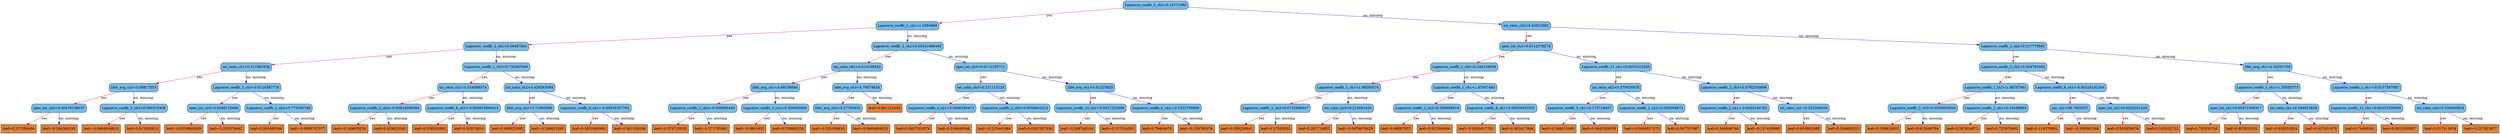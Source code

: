 digraph {
	graph [bb="0,0,8411,567",
		rankdir=TB
	];
	node [label="\N"];
	0	[fillcolor="#78bceb",
		height=0.5,
		label="Laguerre_coeffs_2_ch2<0.14771992",
		pos="4485.9,549",
		shape=box,
		style="filled, rounded",
		width=3.0139];
	1	[fillcolor="#78bceb",
		height=0.5,
		label="Laguerre_coeffs_1_ch1<1.0394969",
		pos="3179.9,460.5",
		shape=box,
		style="filled, rounded",
		width=2.9201];
	0 -> 1	[color="#FF0000",
		label=yes,
		lp="3958.9,504.75",
		pos="e,3285.1,468.47 4377.1,540.79 4133.6,524.67 3546.9,485.81 3296.4,469.22"];
	2	[fillcolor="#78bceb",
		height=0.5,
		label="int_ratio_ch2<0.45915392",
		pos="5157.9,460.5",
		shape=box,
		style="filled, rounded",
		width=2.2326];
	0 -> 2	[color="#0000FF",
		label="no, missing",
		lp="4914.8,504.75",
		pos="e,5077.3,471.87 4594.6,534.01 4725.5,517.15 4943.2,489.14 5066.1,473.32"];
	3	[fillcolor="#78bceb",
		height=0.5,
		label="Laguerre_coeffs_2_ch2<0.06487865",
		pos="1651.9,372",
		shape=box,
		style="filled, rounded",
		width=3.0139];
	1 -> 3	[color="#FF0000",
		label=yes,
		lp="2561.9,416.25",
		pos="e,1760.6,379.16 3074.5,453.54 2799.8,437.99 2062.7,396.26 1772,379.8"];
	4	[fillcolor="#78bceb",
		height=0.5,
		label="Laguerre_coeffs_2_ch2<0.00341989449",
		pos="3179.9,372",
		shape=box,
		style="filled, rounded",
		width=3.2951];
	1 -> 4	[color="#0000FF",
		label="no, missing",
		lp="3211.8,416.25",
		pos="e,3179.9,390.35 3179.9,442.41 3179.9,430.76 3179.9,415.05 3179.9,401.52"];
	5	[fillcolor="#78bceb",
		height=0.5,
		label="spec_int_ch3<0.0112376278",
		pos="5157.9,372",
		shape=box,
		style="filled, rounded",
		width=2.4097];
	2 -> 5	[color="#FF0000",
		label=yes,
		lp="5166.9,416.25",
		pos="e,5157.9,390.35 5157.9,442.41 5157.9,430.76 5157.9,415.05 5157.9,401.52"];
	6	[fillcolor="#78bceb",
		height=0.5,
		label="Laguerre_coeffs_2_ch2<0.217775881",
		pos="6773.9,372",
		shape=box,
		style="filled, rounded",
		width=3.1076];
	2 -> 6	[color="#0000FF",
		label="no, missing",
		lp="6142.8,416.25",
		pos="e,6661.6,379.01 5238.6,455.18 5501.3,441.12 6333.6,396.57 6650.1,379.63"];
	7	[fillcolor="#78bceb",
		height=0.5,
		label="int_ratio_ch1<0.211881638",
		pos="811.88,283.5",
		shape=box,
		style="filled, rounded",
		width=2.3264];
	3 -> 7	[color="#FF0000",
		label=yes,
		lp="1316.9,327.75",
		pos="e,895.93,293.16 1542.9,359.78 1377.1,342.71 1064.1,310.48 906.97,294.29"];
	8	[fillcolor="#78bceb",
		height=0.5,
		label="Laguerre_coeffs_1_ch3<0.735267699",
		pos="1651.9,283.5",
		shape=box,
		style="filled, rounded",
		width=3.1076];
	3 -> 8	[color="#0000FF",
		label="no, missing",
		lp="1683.8,327.75",
		pos="e,1651.9,301.85 1651.9,353.91 1651.9,342.26 1651.9,326.55 1651.9,313.02"];
	9	[fillcolor="#78bceb",
		height=0.5,
		label="int_ratio_ch2<0.514198542",
		pos="2923.9,283.5",
		shape=box,
		style="filled, rounded",
		width=2.3264];
	4 -> 9	[color="#FF0000",
		label=yes,
		lp="3083.9,327.75",
		pos="e,2975.3,301.87 3128.4,353.6 3087.3,339.73 3029.7,320.25 2986.1,305.51"];
	10	[fillcolor="#78bceb",
		height=0.5,
		label="spec_int_ch3<0.0111295711",
		pos="3289.9,283.5",
		shape=box,
		style="filled, rounded",
		width=2.4097];
	4 -> 10	[color="#0000FF",
		label="no, missing",
		lp="3276.8,327.75",
		pos="e,3267.9,301.77 3201.9,353.7 3218.2,340.86 3240.7,323.16 3258.9,308.88"];
	15	[fillcolor="#78bceb",
		height=0.5,
		label="lifet_avg_ch3<5.09817553",
		pos="443.88,195",
		shape=box,
		style="filled, rounded",
		width=2.2639];
	7 -> 15	[color="#FF0000",
		label=yes,
		lp="669.88,239.25",
		pos="e,518.1,213.45 737.85,265.1 677.56,250.93 592.38,230.91 529.23,216.06"];
	16	[fillcolor="#78bceb",
		height=0.5,
		label="Laguerre_coeffs_2_ch3<0.0124387778",
		pos="811.88,195",
		shape=box,
		style="filled, rounded",
		width=3.2014];
	7 -> 16	[color="#0000FF",
		label="no, missing",
		lp="843.75,239.25",
		pos="e,811.88,213.35 811.88,265.41 811.88,253.76 811.88,238.05 811.88,224.52"];
	17	[fillcolor="#78bceb",
		height=0.5,
		label="int_ratio_ch2<0.416589379",
		pos="1552.9,195",
		shape=box,
		style="filled, rounded",
		width=2.3264];
	8 -> 17	[color="#FF0000",
		label=yes,
		lp="1620.9,239.25",
		pos="e,1572.7,213.35 1632.3,265.41 1617.8,252.7 1597.7,235.16 1581.4,220.89"];
	18	[fillcolor="#78bceb",
		height=0.5,
		label="int_ratio_ch2<0.426563084",
		pos="1776.9,195",
		shape=box,
		style="filled, rounded",
		width=2.3264];
	8 -> 18	[color="#0000FF",
		label="no, missing",
		lp="1757.8,239.25",
		pos="e,1751.9,213.27 1676.9,265.2 1695.7,252.18 1721.7,234.17 1742.5,219.79"];
	31	[fillcolor="#78bceb",
		height=0.5,
		label="spec_int_ch3<0.00479138037",
		pos="193.88,106.5",
		shape=box,
		style="filled, rounded",
		width=2.5035];
	15 -> 31	[color="#FF0000",
		label=yes,
		lp="350.88,150.75",
		pos="e,244.09,124.87 393.58,176.6 353.58,162.76 297.45,143.34 254.87,128.61"];
	32	[fillcolor="#78bceb",
		height=0.5,
		label="Laguerre_coeffs_3_ch3<0.090315409",
		pos="443.88,106.5",
		shape=box,
		style="filled, rounded",
		width=3.1076];
	15 -> 32	[color="#0000FF",
		label="no, missing",
		lp="475.75,150.75",
		pos="e,443.88,124.85 443.88,176.91 443.88,165.26 443.88,149.55 443.88,136.02"];
	33	[fillcolor="#78bceb",
		height=0.5,
		label="spec_int_ch3<0.0046715606",
		pos="715.88,106.5",
		shape=box,
		style="filled, rounded",
		width=2.4097];
	16 -> 33	[color="#FF0000",
		label=yes,
		lp="781.88,150.75",
		pos="e,735.13,124.85 792.91,176.91 778.8,164.2 759.33,146.66 743.5,132.39"];
	34	[fillcolor="#78bceb",
		height=0.5,
		label="Laguerre_coeffs_1_ch3<0.773330748",
		pos="932.88,106.5",
		shape=box,
		style="filled, rounded",
		width=3.1076];
	16 -> 34	[color="#0000FF",
		label="no, missing",
		lp="915.75,150.75",
		pos="e,908.72,124.77 836.07,176.7 854.29,163.68 879.48,145.67 899.59,131.29"];
	63	[fillcolor="#e48038",
		height=0.5,
		label="leaf=0.227356404",
		pos="57.875,18",
		shape=box,
		style=filled,
		width=1.6076];
	31 -> 63	[color="#FF0000",
		label=yes,
		lp="147.88,62.25",
		pos="e,85.023,36.267 166.68,88.203 146.02,75.062 117.38,56.846 94.67,42.403"];
	64	[fillcolor="#e48038",
		height=0.5,
		label="leaf=-0.304394245",
		pos="193.88,18",
		shape=box,
		style=filled,
		width=1.6701];
	31 -> 64	[color="#0000FF",
		label="no, missing",
		lp="225.75,62.25",
		pos="e,193.88,36.35 193.88,88.41 193.88,76.758 193.88,61.047 193.88,47.519"];
	65	[fillcolor="#e48038",
		height=0.5,
		label="leaf=-0.0684684813",
		pos="335.88,18",
		shape=box,
		style=filled,
		width=1.7639];
	32 -> 65	[color="#FF0000",
		label=yes,
		lp="408.88,62.25",
		pos="e,357.43,36.267 422.28,88.203 406.24,75.356 384.15,57.661 366.31,43.38"];
	66	[fillcolor="#e48038",
		height=0.5,
		label="leaf=0.912905812",
		pos="474.88,18",
		shape=box,
		style=filled,
		width=1.6076];
	32 -> 66	[color="#0000FF",
		label="no, missing",
		lp="494.75,62.25",
		pos="e,468.66,36.35 450,88.41 454.22,76.64 459.92,60.729 464.8,47.11"];
	67	[fillcolor="#e48038",
		height=0.5,
		label="leaf=-0.0338805839",
		pos="613.88,18",
		shape=box,
		style=filled,
		width=1.7639];
	33 -> 67	[color="#FF0000",
		label=yes,
		lp="683.88,62.25",
		pos="e,634.33,36.35 695.72,88.41 680.59,75.581 659.66,57.831 642.76,43.493"];
	68	[fillcolor="#e48038",
		height=0.5,
		label="leaf=-0.255579442",
		pos="755.88,18",
		shape=box,
		style=filled,
		width=1.6701];
	33 -> 68	[color="#0000FF",
		label="no, missing",
		lp="771.75,62.25",
		pos="e,747.85,36.35 723.78,88.41 729.28,76.522 736.73,60.41 743.06,46.702"];
	69	[fillcolor="#e48038",
		height=0.5,
		label="leaf=0.261695504",
		pos="891.88,18",
		shape=box,
		style=filled,
		width=1.6076];
	34 -> 69	[color="#FF0000",
		label=yes,
		lp="925.88,62.25",
		pos="e,900.1,36.35 924.77,88.41 919.14,76.522 911.5,60.41 905.01,46.702"];
	70	[fillcolor="#e48038",
		height=0.5,
		label="leaf=-0.0694787577",
		pos="1030.9,18",
		shape=box,
		style=filled,
		width=1.7639];
	34 -> 70	[color="#0000FF",
		label="no, missing",
		lp="1022.8,62.25",
		pos="e,1011.2,36.35 952.24,88.41 966.64,75.698 986.51,58.157 1002.7,43.889"];
	35	[fillcolor="#78bceb",
		height=0.5,
		label="Laguerre_coeffs_2_ch3<-0.00814586505",
		pos="1289.9,106.5",
		shape=box,
		style="filled, rounded",
		width=3.3576];
	17 -> 35	[color="#FF0000",
		label=yes,
		lp="1454.9,150.75",
		pos="e,1342.7,124.87 1500,176.6 1457.7,162.7 1398.3,143.17 1353.5,128.42"];
	36	[fillcolor="#78bceb",
		height=0.5,
		label="Laguerre_coeffs_8_ch1<-0.000818889413",
		pos="1552.9,106.5",
		shape=box,
		style="filled, rounded",
		width=3.4514];
	17 -> 36	[color="#0000FF",
		label="no, missing",
		lp="1584.8,150.75",
		pos="e,1552.9,124.85 1552.9,176.91 1552.9,165.26 1552.9,149.55 1552.9,136.02"];
	37	[fillcolor="#78bceb",
		height=0.5,
		label="lifet_avg_ch2<3.71083999",
		pos="1776.9,106.5",
		shape=box,
		style="filled, rounded",
		width=2.2639];
	18 -> 37	[color="#FF0000",
		label=yes,
		lp="1785.9,150.75",
		pos="e,1776.9,124.85 1776.9,176.91 1776.9,165.26 1776.9,149.55 1776.9,136.02"];
	38	[fillcolor="#78bceb",
		height=0.5,
		label="Laguerre_coeffs_8_ch1<-0.00534357782",
		pos="1996.9,106.5",
		shape=box,
		style="filled, rounded",
		width=3.3576];
	18 -> 38	[color="#0000FF",
		label="no, missing",
		lp="1938.8,150.75",
		pos="e,1952.7,124.87 1821.1,176.6 1856,162.9 1904.7,143.75 1942,129.08"];
	71	[fillcolor="#e48038",
		height=0.5,
		label="leaf=-0.149630234",
		pos="1172.9,18",
		shape=box,
		style=filled,
		width=1.6701];
	35 -> 71	[color="#FF0000",
		label=yes,
		lp="1250.9,62.25",
		pos="e,1196.2,36.267 1266.5,88.203 1248.9,75.238 1224.7,57.336 1205.3,42.988"];
	72	[fillcolor="#e48038",
		height=0.5,
		label="leaf=0.423622042",
		pos="1308.9,18",
		shape=box,
		style=filled,
		width=1.6076];
	35 -> 72	[color="#0000FF",
		label="no, missing",
		lp="1333.8,62.25",
		pos="e,1305.1,36.35 1293.6,88.41 1296.2,76.758 1299.6,61.047 1302.6,47.519"];
	73	[fillcolor="#e48038",
		height=0.5,
		label="leaf=0.538202882",
		pos="1442.9,18",
		shape=box,
		style=filled,
		width=1.6076];
	36 -> 73	[color="#FF0000",
		label=yes,
		lp="1516.9,62.25",
		pos="e,1464.8,36.267 1530.9,88.203 1514.5,75.356 1492,57.661 1473.9,43.38"];
	74	[fillcolor="#e48038",
		height=0.5,
		label="leaf=0.82972914",
		pos="1572.9,18",
		shape=box,
		style=filled,
		width=1.5139];
	36 -> 74	[color="#0000FF",
		label="no, missing",
		lp="1596.8,62.25",
		pos="e,1568.9,36.35 1556.8,88.41 1559.5,76.758 1563.2,61.047 1566.3,47.519"];
	75	[fillcolor="#e48038",
		height=0.5,
		label="leaf=0.469922692",
		pos="1702.9,18",
		shape=box,
		style=filled,
		width=1.6076];
	37 -> 75	[color="#FF0000",
		label=yes,
		lp="1755.9,62.25",
		pos="e,1717.7,36.35 1762.3,88.41 1751.7,76.051 1737.2,59.127 1725.2,45.085"];
	76	[fillcolor="#e48038",
		height=0.5,
		label="leaf=-0.249613285",
		pos="1838.9,18",
		shape=box,
		style=filled,
		width=1.6701];
	37 -> 76	[color="#0000FF",
		label="no, missing",
		lp="1845.8,62.25",
		pos="e,1826.4,36.35 1789.1,88.41 1797.9,76.169 1809.9,59.449 1819.9,45.487"];
	77	[fillcolor="#e48038",
		height=0.5,
		label="leaf=0.0831663981",
		pos="1977.9,18",
		shape=box,
		style=filled,
		width=1.7014];
	38 -> 77	[color="#FF0000",
		label=yes,
		lp="1998.9,62.25",
		pos="e,1981.7,36.35 1993.1,88.41 1990.6,76.758 1987.1,61.047 1984.1,47.519"];
	78	[fillcolor="#e48038",
		height=0.5,
		label="leaf=0.461539298",
		pos="2114.9,18",
		shape=box,
		style=filled,
		width=1.6076];
	38 -> 78	[color="#0000FF",
		label="no, missing",
		lp="2098.8,62.25",
		pos="e,2091.3,36.267 2020.5,88.203 2038.2,75.238 2062.6,57.336 2082.2,42.988"];
	19	[fillcolor="#78bceb",
		height=0.5,
		label="lifet_avg_ch1<4.69156694",
		pos="2605.9,195",
		shape=box,
		style="filled, rounded",
		width=2.2639];
	9 -> 19	[color="#FF0000",
		label=yes,
		lp="2802.9,239.25",
		pos="e,2670,213.45 2859.9,265.1 2808.2,251.05 2735.4,231.24 2681,216.43"];
	20	[fillcolor="#78bceb",
		height=0.5,
		label="lifet_avg_ch3<4.76874828",
		pos="2923.9,195",
		shape=box,
		style="filled, rounded",
		width=2.2639];
	9 -> 20	[color="#0000FF",
		label="no, missing",
		lp="2955.8,239.25",
		pos="e,2923.9,213.35 2923.9,265.41 2923.9,253.76 2923.9,238.05 2923.9,224.52"];
	21	[fillcolor="#78bceb",
		height=0.5,
		label="int_ratio_ch3<0.211113125",
		pos="3289.9,195",
		shape=box,
		style="filled, rounded",
		width=2.3264];
	10 -> 21	[color="#FF0000",
		label=yes,
		lp="3298.9,239.25",
		pos="e,3289.9,213.35 3289.9,265.41 3289.9,253.76 3289.9,238.05 3289.9,224.52"];
	22	[fillcolor="#78bceb",
		height=0.5,
		label="lifet_avg_ch1<4.61323833",
		pos="3665.9,195",
		shape=box,
		style="filled, rounded",
		width=2.2639];
	10 -> 22	[color="#0000FF",
		label="no, missing",
		lp="3543.8,239.25",
		pos="e,3590,213.45 3365.5,265.1 3427.2,250.9 3514.5,230.82 3579.1,215.97"];
	39	[fillcolor="#78bceb",
		height=0.5,
		label="Laguerre_coeffs_2_ch3<-0.056085445",
		pos="2361.9,106.5",
		shape=box,
		style="filled, rounded",
		width=3.1701];
	19 -> 39	[color="#FF0000",
		label=yes,
		lp="2514.9,150.75",
		pos="e,2410.9,124.87 2556.8,176.6 2517.8,162.79 2463.2,143.42 2421.7,128.7"];
	40	[fillcolor="#78bceb",
		height=0.5,
		label="Laguerre_coeffs_3_ch3<0.356083035",
		pos="2605.9,106.5",
		shape=box,
		style="filled, rounded",
		width=3.1076];
	19 -> 40	[color="#0000FF",
		label="no, missing",
		lp="2637.8,150.75",
		pos="e,2605.9,124.85 2605.9,176.91 2605.9,165.26 2605.9,149.55 2605.9,136.02"];
	41	[fillcolor="#78bceb",
		height=0.5,
		label="lifet_avg_ch2<4.27793932",
		pos="2816.9,106.5",
		shape=box,
		style="filled, rounded",
		width=2.2639];
	20 -> 41	[color="#FF0000",
		label=yes,
		lp="2889.9,150.75",
		pos="e,2838.2,124.77 2902.5,176.7 2886.6,163.86 2864.7,146.16 2847,131.88"];
	42	[fillcolor="#e48038",
		height=0.5,
		label="leaf=0.981122434",
		pos="2973.9,106.5",
		shape=box,
		style=filled,
		width=1.6076];
	20 -> 42	[color="#0000FF",
		label="no, missing",
		lp="2985.8,150.75",
		pos="e,2963.8,124.85 2933.8,176.91 2940.7,164.9 2950.1,148.59 2958.1,134.8"];
	79	[fillcolor="#e48038",
		height=0.5,
		label="leaf=-0.379715025",
		pos="2250.9,18",
		shape=box,
		style=filled,
		width=1.6701];
	39 -> 79	[color="#FF0000",
		label=yes,
		lp="2325.9,62.25",
		pos="e,2273,36.267 2339.7,88.203 2323.1,75.297 2300.3,57.498 2281.9,43.183"];
	80	[fillcolor="#e48038",
		height=0.5,
		label="leaf=-0.271795362",
		pos="2388.9,18",
		shape=box,
		style=filled,
		width=1.6701];
	39 -> 80	[color="#0000FF",
		label="no, missing",
		lp="2409.8,62.25",
		pos="e,2383.5,36.35 2367.2,88.41 2370.9,76.64 2375.8,60.729 2380.1,47.11"];
	81	[fillcolor="#e48038",
		height=0.5,
		label="leaf=-0.0801633",
		pos="2520.9,18",
		shape=box,
		style=filled,
		width=1.4826];
	40 -> 81	[color="#FF0000",
		label=yes,
		lp="2580.9,62.25",
		pos="e,2537.9,36.35 2589.1,88.41 2576.7,75.816 2559.7,58.481 2545.7,44.286"];
	82	[fillcolor="#e48038",
		height=0.5,
		label="leaf=0.718883336",
		pos="2649.9,18",
		shape=box,
		style=filled,
		width=1.6076];
	40 -> 82	[color="#0000FF",
		label="no, missing",
		lp="2663.8,62.25",
		pos="e,2641,36.35 2614.6,88.41 2620.7,76.405 2629,60.091 2636,46.295"];
	83	[fillcolor="#e48038",
		height=0.5,
		label="leaf=-0.251089633",
		pos="2785.9,18",
		shape=box,
		style=filled,
		width=1.6701];
	41 -> 83	[color="#FF0000",
		label=yes,
		lp="2813.9,62.25",
		pos="e,2792.1,36.35 2810.8,88.41 2806.5,76.64 2800.8,60.729 2795.9,47.11"];
	84	[fillcolor="#e48038",
		height=0.5,
		label="leaf=-0.0684684813",
		pos="2927.9,18",
		shape=box,
		style=filled,
		width=1.7639];
	41 -> 84	[color="#0000FF",
		label="no, missing",
		lp="2914.8,62.25",
		pos="e,2905.7,36.267 2839.1,88.203 2855.6,75.297 2878.5,57.498 2896.8,43.183"];
	43	[fillcolor="#78bceb",
		height=0.5,
		label="Laguerre_coeffs_4_ch1<0.0496296473",
		pos="3164.9,106.5",
		shape=box,
		style="filled, rounded",
		width=3.2014];
	21 -> 43	[color="#FF0000",
		label=yes,
		lp="3247.9,150.75",
		pos="e,3189.8,124.77 3264.9,176.7 3246.1,163.68 3220,145.67 3199.3,131.29"];
	44	[fillcolor="#78bceb",
		height=0.5,
		label="Laguerre_coeffs_2_ch3<0.0556642413",
		pos="3413.9,106.5",
		shape=box,
		style="filled, rounded",
		width=3.2014];
	21 -> 44	[color="#0000FF",
		label="no, missing",
		lp="3395.8,150.75",
		pos="e,3389.1,124.77 3314.7,176.7 3333.3,163.68 3359.2,145.67 3379.8,131.29"];
	45	[fillcolor="#78bceb",
		height=0.5,
		label="Laguerre_coeffs_10_ch1<0.0021222909",
		pos="3665.9,106.5",
		shape=box,
		style="filled, rounded",
		width=3.2951];
	22 -> 45	[color="#FF0000",
		label=yes,
		lp="3674.9,150.75",
		pos="e,3665.9,124.85 3665.9,176.91 3665.9,165.26 3665.9,149.55 3665.9,136.02"];
	46	[fillcolor="#78bceb",
		height=0.5,
		label="Laguerre_coeffs_6_ch2<-0.0322795995",
		pos="3919.9,106.5",
		shape=box,
		style="filled, rounded",
		width=3.2639];
	22 -> 46	[color="#0000FF",
		label="no, missing",
		lp="3847.8,150.75",
		pos="e,3868.9,124.87 3717,176.6 3757.7,162.73 3814.9,143.25 3858.2,128.51"];
	85	[fillcolor="#e48038",
		height=0.5,
		label="leaf=0.0457502976",
		pos="3070.9,18",
		shape=box,
		style=filled,
		width=1.7014];
	43 -> 85	[color="#FF0000",
		label=yes,
		lp="3135.9,62.25",
		pos="e,3089.7,36.35 3146.3,88.41 3132.5,75.698 3113.4,58.157 3097.9,43.889"];
	86	[fillcolor="#e48038",
		height=0.5,
		label="leaf=0.338048548",
		pos="3207.9,18",
		shape=box,
		style=filled,
		width=1.6076];
	43 -> 86	[color="#0000FF",
		label="no, missing",
		lp="3222.8,62.25",
		pos="e,3199.3,36.35 3173.4,88.41 3179.3,76.405 3187.4,60.091 3194.3,46.295"];
	87	[fillcolor="#e48038",
		height=0.5,
		label="leaf=-0.225441888",
		pos="3343.9,18",
		shape=box,
		style=filled,
		width=1.6701];
	44 -> 87	[color="#FF0000",
		label=yes,
		lp="3394.9,62.25",
		pos="e,3357.9,36.35 3400,88.41 3390,76.051 3376.3,59.127 3365,45.085"];
	88	[fillcolor="#e48038",
		height=0.5,
		label="leaf=0.0207357556",
		pos="3482.9,18",
		shape=box,
		style=filled,
		width=1.7014];
	44 -> 88	[color="#0000FF",
		label="no, missing",
		lp="3486.8,62.25",
		pos="e,3469,36.35 3427.5,88.41 3437.4,76.051 3450.9,59.127 3462.1,45.085"];
	89	[fillcolor="#e48038",
		height=0.5,
		label="leaf=-0.266746104",
		pos="3621.9,18",
		shape=box,
		style=filled,
		width=1.6701];
	45 -> 89	[color="#FF0000",
		label=yes,
		lp="3656.9,62.25",
		pos="e,3630.7,36.35 3657.2,88.41 3651.1,76.405 3642.8,60.091 3635.8,46.295"];
	90	[fillcolor="#e48038",
		height=0.5,
		label="leaf=-0.137324363",
		pos="3759.9,18",
		shape=box,
		style=filled,
		width=1.6701];
	45 -> 90	[color="#0000FF",
		label="no, missing",
		lp="3753.8,62.25",
		pos="e,3741,36.35 3684.4,88.41 3698.3,75.698 3717.3,58.157 3732.8,43.889"];
	91	[fillcolor="#e48038",
		height=0.5,
		label="leaf=0.79404676",
		pos="3892.9,18",
		shape=box,
		style=filled,
		width=1.5139];
	46 -> 91	[color="#FF0000",
		label=yes,
		lp="3917.9,62.25",
		pos="e,3898.3,36.35 3914.5,88.41 3910.9,76.64 3905.9,60.729 3901.6,47.11"];
	92	[fillcolor="#e48038",
		height=0.5,
		label="leaf=-0.129765078",
		pos="4025.9,18",
		shape=box,
		style=filled,
		width=1.6701];
	46 -> 92	[color="#0000FF",
		label="no, missing",
		lp="4014.8,62.25",
		pos="e,4004.7,36.267 3941.1,88.203 3956.8,75.356 3978.5,57.661 3996,43.38"];
	11	[fillcolor="#78bceb",
		height=0.5,
		label="Laguerre_coeffs_2_ch2<0.240134656",
		pos="4912.9,283.5",
		shape=box,
		style="filled, rounded",
		width=3.1076];
	5 -> 11	[color="#FF0000",
		label=yes,
		lp="5066.9,327.75",
		pos="e,4962.1,301.87 5108.6,353.6 5069.5,339.79 5014.6,320.42 4972.9,305.7"];
	12	[fillcolor="#78bceb",
		height=0.5,
		label="Laguerre_coeffs_11_ch1<0.0053223283",
		pos="5551.9,283.5",
		shape=box,
		style="filled, rounded",
		width=3.2951];
	5 -> 12	[color="#0000FF",
		label="no, missing",
		lp="5422.8,327.75",
		pos="e,5472.4,301.95 5237.1,353.6 5302,339.37 5393.6,319.24 5461.3,304.38"];
	13	[fillcolor="#78bceb",
		height=0.5,
		label="Laguerre_coeffs_3_ch2<0.504795492",
		pos="6773.9,283.5",
		shape=box,
		style="filled, rounded",
		width=3.1076];
	6 -> 13	[color="#FF0000",
		label=yes,
		lp="6782.9,327.75",
		pos="e,6773.9,301.85 6773.9,353.91 6773.9,342.26 6773.9,326.55 6773.9,313.02"];
	14	[fillcolor="#78bceb",
		height=0.5,
		label="lifet_avg_ch1<4.32391739",
		pos="7632.9,283.5",
		shape=box,
		style="filled, rounded",
		width=2.2639];
	6 -> 14	[color="#0000FF",
		label="no, missing",
		lp="7312.8,327.75",
		pos="e,7551.1,292.74 6886.2,359.69 7057.5,342.44 7380.9,309.87 7539.9,293.86"];
	23	[fillcolor="#78bceb",
		height=0.5,
		label="Laguerre_coeffs_1_ch1<1.68200374",
		pos="4534.9,195",
		shape=box,
		style="filled, rounded",
		width=3.0139];
	11 -> 23	[color="#FF0000",
		label=yes,
		lp="4766.9,239.25",
		pos="e,4611.1,213.45 4836.8,265.1 4774.8,250.9 4687.1,230.82 4622.1,215.97"];
	24	[fillcolor="#78bceb",
		height=0.5,
		label="Laguerre_coeffs_1_ch1<1.87047493",
		pos="4912.9,195",
		shape=box,
		style="filled, rounded",
		width=3.0139];
	11 -> 24	[color="#0000FF",
		label="no, missing",
		lp="4944.8,239.25",
		pos="e,4912.9,213.35 4912.9,265.41 4912.9,253.76 4912.9,238.05 4912.9,224.52"];
	25	[fillcolor="#78bceb",
		height=0.5,
		label="int_ratio_ch2<0.370026976",
		pos="5551.9,195",
		shape=box,
		style="filled, rounded",
		width=2.3264];
	12 -> 25	[color="#FF0000",
		label=yes,
		lp="5560.9,239.25",
		pos="e,5551.9,213.35 5551.9,265.41 5551.9,253.76 5551.9,238.05 5551.9,224.52"];
	26	[fillcolor="#78bceb",
		height=0.5,
		label="Laguerre_coeffs_2_ch3<0.0782350898",
		pos="5831.9,195",
		shape=box,
		style="filled, rounded",
		width=3.2014];
	12 -> 26	[color="#0000FF",
		label="no, missing",
		lp="5749.8,239.25",
		pos="e,5775.6,213.37 5608.2,265.1 5653.4,251.14 5716.9,231.51 5764.8,216.73"];
	47	[fillcolor="#78bceb",
		height=0.5,
		label="Laguerre_coeffs_2_ch3<0.0733888447",
		pos="4291.9,106.5",
		shape=box,
		style="filled, rounded",
		width=3.2014];
	23 -> 47	[color="#FF0000",
		label=yes,
		lp="4444.9,150.75",
		pos="e,4340.7,124.87 4486,176.6 4447.2,162.79 4392.8,143.42 4351.4,128.7"];
	48	[fillcolor="#78bceb",
		height=0.5,
		label="int_ratio_ch3<0.213091433",
		pos="4534.9,106.5",
		shape=box,
		style="filled, rounded",
		width=2.3264];
	23 -> 48	[color="#0000FF",
		label="no, missing",
		lp="4566.8,150.75",
		pos="e,4534.9,124.85 4534.9,176.91 4534.9,165.26 4534.9,149.55 4534.9,136.02"];
	49	[fillcolor="#78bceb",
		height=0.5,
		label="Laguerre_coeffs_2_ch2<0.299686819",
		pos="4787.9,106.5",
		shape=box,
		style="filled, rounded",
		width=3.1076];
	24 -> 49	[color="#FF0000",
		label=yes,
		lp="4870.9,150.75",
		pos="e,4812.8,124.77 4887.9,176.7 4869.1,163.68 4843,145.67 4822.3,131.29"];
	50	[fillcolor="#78bceb",
		height=0.5,
		label="Laguerre_coeffs_8_ch1<0.00926553551",
		pos="5036.9,106.5",
		shape=box,
		style="filled, rounded",
		width=3.2951];
	24 -> 50	[color="#0000FF",
		label="no, missing",
		lp="5018.8,150.75",
		pos="e,5012.1,124.77 4937.7,176.7 4956.3,163.68 4982.2,145.67 5002.8,131.29"];
	93	[fillcolor="#e48038",
		height=0.5,
		label="leaf=0.259238541",
		pos="4161.9,18",
		shape=box,
		style=filled,
		width=1.6076];
	47 -> 93	[color="#FF0000",
		label=yes,
		lp="4247.9,62.25",
		pos="e,4187.8,36.267 4265.9,88.203 4246.2,75.12 4219,57.01 4197.3,42.597"];
	94	[fillcolor="#e48038",
		height=0.5,
		label="leaf=0.57592833",
		pos="4291.9,18",
		shape=box,
		style=filled,
		width=1.5139];
	47 -> 94	[color="#0000FF",
		label="no, missing",
		lp="4323.8,62.25",
		pos="e,4291.9,36.35 4291.9,88.41 4291.9,76.758 4291.9,61.047 4291.9,47.519"];
	95	[fillcolor="#e48038",
		height=0.5,
		label="leaf=0.297718853",
		pos="4421.9,18",
		shape=box,
		style=filled,
		width=1.6076];
	48 -> 95	[color="#FF0000",
		label=yes,
		lp="4497.9,62.25",
		pos="e,4444.4,36.267 4512.3,88.203 4495.4,75.297 4472.2,57.498 4453.5,43.183"];
	96	[fillcolor="#e48038",
		height=0.5,
		label="leaf=-0.0978476629",
		pos="4560.9,18",
		shape=box,
		style=filled,
		width=1.7639];
	48 -> 96	[color="#0000FF",
		label="no, missing",
		lp="4582.8,62.25",
		pos="e,4555.7,36.35 4540,88.41 4543.5,76.64 4548.3,60.729 4552.4,47.11"];
	97	[fillcolor="#e48038",
		height=0.5,
		label="leaf=0.69087857",
		pos="4696.9,18",
		shape=box,
		style=filled,
		width=1.5139];
	49 -> 97	[color="#FF0000",
		label=yes,
		lp="4759.9,62.25",
		pos="e,4715.1,36.35 4769.9,88.41 4756.5,75.698 4738.1,58.157 4723.1,43.889"];
	98	[fillcolor="#e48038",
		height=0.5,
		label="leaf=0.922594666",
		pos="4826.9,18",
		shape=box,
		style=filled,
		width=1.6076];
	49 -> 98	[color="#0000FF",
		label="no, missing",
		lp="4842.8,62.25",
		pos="e,4819.1,36.35 4795.6,88.41 4800.9,76.522 4808.2,60.41 4814.4,46.702"];
	99	[fillcolor="#e48038",
		height=0.5,
		label="leaf=-0.0290617701",
		pos="4965.9,18",
		shape=box,
		style=filled,
		width=1.7639];
	50 -> 99	[color="#FF0000",
		label=yes,
		lp="5016.9,62.25",
		pos="e,4980.1,36.35 5022.8,88.41 5012.7,76.051 4998.8,59.127 4987.3,45.085"];
	100	[fillcolor="#e48038",
		height=0.5,
		label="leaf=0.481617004",
		pos="5104.9,18",
		shape=box,
		style=filled,
		width=1.6076];
	50 -> 100	[color="#0000FF",
		label="no, missing",
		lp="5109.8,62.25",
		pos="e,5091.2,36.35 5050.3,88.41 5060,76.051 5073.3,59.127 5084.4,45.085"];
	51	[fillcolor="#78bceb",
		height=0.5,
		label="Laguerre_coeffs_5_ch1<0.175718457",
		pos="5333.9,106.5",
		shape=box,
		style="filled, rounded",
		width=3.1076];
	25 -> 51	[color="#FF0000",
		label=yes,
		lp="5471.9,150.75",
		pos="e,5377.7,124.87 5508,176.6 5473.5,162.9 5425.2,143.75 5388.3,129.08"];
	52	[fillcolor="#78bceb",
		height=0.5,
		label="Laguerre_coeffs_2_ch2<0.265384674",
		pos="5575.9,106.5",
		shape=box,
		style="filled, rounded",
		width=3.1076];
	25 -> 52	[color="#0000FF",
		label="no, missing",
		lp="5598.8,150.75",
		pos="e,5571.1,124.85 5556.6,176.91 5559.9,165.14 5564.3,149.23 5568.1,135.61"];
	53	[fillcolor="#78bceb",
		height=0.5,
		label="Laguerre_coeffs_2_ch1<-0.0023144763",
		pos="5831.9,106.5",
		shape=box,
		style="filled, rounded",
		width=3.2639];
	26 -> 53	[color="#FF0000",
		label=yes,
		lp="5840.9,150.75",
		pos="e,5831.9,124.85 5831.9,176.91 5831.9,165.26 5831.9,149.55 5831.9,136.02"];
	54	[fillcolor="#78bceb",
		height=0.5,
		label="int_ratio_ch1<0.322268426",
		pos="6067.9,106.5",
		shape=box,
		style="filled, rounded",
		width=2.3264];
	26 -> 54	[color="#0000FF",
		label="no, missing",
		lp="6003.8,150.75",
		pos="e,6020.5,124.87 5879.3,176.6 5917,162.82 5969.7,143.5 6009.8,128.79"];
	101	[fillcolor="#e48038",
		height=0.5,
		label="leaf=-0.346013069",
		pos="5240.9,18",
		shape=box,
		style=filled,
		width=1.6701];
	51 -> 101	[color="#FF0000",
		label=yes,
		lp="5304.9,62.25",
		pos="e,5259.5,36.35 5315.5,88.41 5301.8,75.698 5283,58.157 5267.6,43.889"];
	102	[fillcolor="#e48038",
		height=0.5,
		label="leaf=0.0443309359",
		pos="5379.9,18",
		shape=box,
		style=filled,
		width=1.7014];
	51 -> 102	[color="#0000FF",
		label="no, missing",
		lp="5393.8,62.25",
		pos="e,5370.6,36.35 5343,88.41 5349.3,76.405 5358,60.091 5365.4,46.295"];
	103	[fillcolor="#e48038",
		height=0.5,
		label="leaf=-0.0468957573",
		pos="5522.9,18",
		shape=box,
		style=filled,
		width=1.7639];
	52 -> 103	[color="#FF0000",
		label=yes,
		lp="5563.9,62.25",
		pos="e,5533.5,36.35 5565.4,88.41 5558,76.287 5547.9,59.77 5539.4,45.89"];
	104	[fillcolor="#e48038",
		height=0.5,
		label="leaf=0.347707987",
		pos="5661.9,18",
		shape=box,
		style=filled,
		width=1.6076];
	52 -> 104	[color="#0000FF",
		label="no, missing",
		lp="5658.8,62.25",
		pos="e,5644.6,36.35 5592.9,88.41 5605.4,75.816 5622.6,58.481 5636.7,44.286"];
	105	[fillcolor="#e48038",
		height=0.5,
		label="leaf=0.346946746",
		pos="5795.9,18",
		shape=box,
		style=filled,
		width=1.6076];
	53 -> 105	[color="#FF0000",
		label=yes,
		lp="5826.9,62.25",
		pos="e,5803.1,36.35 5824.8,88.41 5819.8,76.522 5813.1,60.41 5807.4,46.702"];
	106	[fillcolor="#e48038",
		height=0.5,
		label="leaf=-0.137430698",
		pos="5931.9,18",
		shape=box,
		style=filled,
		width=1.6701];
	53 -> 106	[color="#0000FF",
		label="no, missing",
		lp="5922.8,62.25",
		pos="e,5911.8,36.35 5851.6,88.41 5866.5,75.581 5887,57.831 5903.6,43.493"];
	107	[fillcolor="#e48038",
		height=0.5,
		label="leaf=0.603602469",
		pos="6067.9,18",
		shape=box,
		style=filled,
		width=1.6076];
	54 -> 107	[color="#FF0000",
		label=yes,
		lp="6076.9,62.25",
		pos="e,6067.9,36.35 6067.9,88.41 6067.9,76.758 6067.9,61.047 6067.9,47.519"];
	108	[fillcolor="#e48038",
		height=0.5,
		label="leaf=0.264489323",
		pos="6201.9,18",
		shape=box,
		style=filled,
		width=1.6076];
	54 -> 108	[color="#0000FF",
		label="no, missing",
		lp="6179.8,62.25",
		pos="e,6175.1,36.267 6094.7,88.203 6115,75.062 6143.2,56.846 6165.6,42.403"];
	27	[fillcolor="#78bceb",
		height=0.5,
		label="Laguerre_coeffs_1_ch1<1.08707941",
		pos="6714.9,195",
		shape=box,
		style="filled, rounded",
		width=3.0139];
	13 -> 27	[color="#FF0000",
		label=yes,
		lp="6758.9,239.25",
		pos="e,6726.7,213.35 6762.2,265.41 6753.9,253.17 6742.5,236.45 6732.9,222.49"];
	28	[fillcolor="#78bceb",
		height=0.5,
		label="Laguerre_coeffs_8_ch1<-0.00326182204",
		pos="6965.9,195",
		shape=box,
		style="filled, rounded",
		width=3.3576];
	13 -> 28	[color="#0000FF",
		label="no, missing",
		lp="6919.8,239.25",
		pos="e,6927.2,213.41 6812.3,265.2 6842.4,251.63 6884.5,232.66 6917,218.01"];
	29	[fillcolor="#78bceb",
		height=0.5,
		label="Laguerre_coeffs_1_ch1<1.55085373",
		pos="7632.9,195",
		shape=box,
		style="filled, rounded",
		width=3.0139];
	14 -> 29	[color="#FF0000",
		label=yes,
		lp="7641.9,239.25",
		pos="e,7632.9,213.35 7632.9,265.41 7632.9,253.76 7632.9,238.05 7632.9,224.52"];
	30	[fillcolor="#78bceb",
		height=0.5,
		label="Laguerre_coeffs_2_ch1<-0.0157587007",
		pos="7962.9,195",
		shape=box,
		style="filled, rounded",
		width=3.2639];
	14 -> 30	[color="#0000FF",
		label="no, missing",
		lp="7859.8,239.25",
		pos="e,7896.3,213.45 7699.3,265.1 7753,251.02 7828.8,231.16 7885.3,216.34"];
	55	[fillcolor="#78bceb",
		height=0.5,
		label="Laguerre_coeffs_2_ch3<0.0528920926",
		pos="6469.9,106.5",
		shape=box,
		style="filled, rounded",
		width=3.2014];
	27 -> 55	[color="#FF0000",
		label=yes,
		lp="6623.9,150.75",
		pos="e,6519.1,124.87 6665.6,176.6 6626.5,162.79 6571.6,143.42 6529.9,128.7"];
	56	[fillcolor="#78bceb",
		height=0.5,
		label="Laguerre_coeffs_2_ch1<0.10449893",
		pos="6714.9,106.5",
		shape=box,
		style="filled, rounded",
		width=3.0139];
	27 -> 56	[color="#0000FF",
		label="no, missing",
		lp="6746.8,150.75",
		pos="e,6714.9,124.85 6714.9,176.91 6714.9,165.26 6714.9,149.55 6714.9,136.02"];
	57	[fillcolor="#78bceb",
		height=0.5,
		label="snr_ch1<36.7805557",
		pos="6965.9,106.5",
		shape=box,
		style="filled, rounded",
		width=1.8264];
	28 -> 57	[color="#FF0000",
		label=yes,
		lp="6974.9,150.75",
		pos="e,6965.9,124.85 6965.9,176.91 6965.9,165.26 6965.9,149.55 6965.9,136.02"];
	58	[fillcolor="#78bceb",
		height=0.5,
		label="spec_int_ch2<0.0230351426",
		pos="7143.9,106.5",
		shape=box,
		style="filled, rounded",
		width=2.4097];
	28 -> 58	[color="#0000FF",
		label="no, missing",
		lp="7102.8,150.75",
		pos="e,7108,124.91 7001.5,176.7 7029.1,163.25 7067.8,144.49 7097.8,129.89"];
	109	[fillcolor="#e48038",
		height=0.5,
		label="leaf=0.539626002",
		pos="6335.9,18",
		shape=box,
		style=filled,
		width=1.6076];
	55 -> 109	[color="#FF0000",
		label=yes,
		lp="6424.9,62.25",
		pos="e,6362.6,36.267 6443.1,88.203 6422.7,75.062 6394.5,56.846 6372.1,42.403"];
	110	[fillcolor="#e48038",
		height=0.5,
		label="leaf=0.813848794",
		pos="6469.9,18",
		shape=box,
		style=filled,
		width=1.6076];
	55 -> 110	[color="#0000FF",
		label="no, missing",
		lp="6501.8,62.25",
		pos="e,6469.9,36.35 6469.9,88.41 6469.9,76.758 6469.9,61.047 6469.9,47.519"];
	111	[fillcolor="#e48038",
		height=0.5,
		label="leaf=0.267834872",
		pos="6603.9,18",
		shape=box,
		style=filled,
		width=1.6076];
	56 -> 111	[color="#FF0000",
		label=yes,
		lp="6678.9,62.25",
		pos="e,6626,36.267 6692.7,88.203 6676.1,75.297 6653.3,57.498 6634.9,43.183"];
	112	[fillcolor="#e48038",
		height=0.5,
		label="leaf=0.722975492",
		pos="6737.9,18",
		shape=box,
		style=filled,
		width=1.6076];
	56 -> 112	[color="#0000FF",
		label="no, missing",
		lp="6760.8,62.25",
		pos="e,6733.3,36.35 6719.4,88.41 6722.5,76.64 6726.8,60.729 6730.4,47.11"];
	113	[fillcolor="#e48038",
		height=0.5,
		label="leaf=0.114370681",
		pos="6871.9,18",
		shape=box,
		style=filled,
		width=1.6076];
	57 -> 113	[color="#FF0000",
		label=yes,
		lp="6936.9,62.25",
		pos="e,6890.7,36.35 6947.3,88.41 6933.5,75.698 6914.4,58.157 6898.9,43.889"];
	114	[fillcolor="#e48038",
		height=0.5,
		label="leaf=-0.199361548",
		pos="7007.9,18",
		shape=box,
		style=filled,
		width=1.6701];
	57 -> 114	[color="#0000FF",
		label="no, missing",
		lp="7022.8,62.25",
		pos="e,6999.5,36.35 6974.2,88.41 6979.9,76.522 6987.8,60.41 6994.4,46.702"];
	115	[fillcolor="#e48038",
		height=0.5,
		label="leaf=0.555854678",
		pos="7143.9,18",
		shape=box,
		style=filled,
		width=1.6076];
	58 -> 115	[color="#FF0000",
		label=yes,
		lp="7152.9,62.25",
		pos="e,7143.9,36.35 7143.9,88.41 7143.9,76.758 7143.9,61.047 7143.9,47.519"];
	116	[fillcolor="#e48038",
		height=0.5,
		label="leaf=0.143532723",
		pos="7277.9,18",
		shape=box,
		style=filled,
		width=1.6076];
	58 -> 116	[color="#0000FF",
		label="no, missing",
		lp="7255.8,62.25",
		pos="e,7251.1,36.267 7170.7,88.203 7191,75.062 7219.2,56.846 7241.6,42.403"];
	59	[fillcolor="#78bceb",
		height=0.5,
		label="spec_int_ch1<0.00471508317",
		pos="7526.9,106.5",
		shape=box,
		style="filled, rounded",
		width=2.5035];
	29 -> 59	[color="#FF0000",
		label=yes,
		lp="7598.9,150.75",
		pos="e,7548,124.77 7611.7,176.7 7595.9,163.86 7574.3,146.16 7556.8,131.88"];
	60	[fillcolor="#78bceb",
		height=0.5,
		label="int_ratio_ch1<0.294022828",
		pos="7718.9,106.5",
		shape=box,
		style="filled, rounded",
		width=2.3264];
	29 -> 60	[color="#0000FF",
		label="no, missing",
		lp="7715.8,150.75",
		pos="e,7701.6,124.85 7649.9,176.91 7662.4,164.32 7679.6,146.98 7693.7,132.79"];
	61	[fillcolor="#78bceb",
		height=0.5,
		label="Laguerre_coeffs_11_ch1<0.00332356594",
		pos="7962.9,106.5",
		shape=box,
		style="filled, rounded",
		width=3.3889];
	30 -> 61	[color="#FF0000",
		label=yes,
		lp="7971.9,150.75",
		pos="e,7962.9,124.85 7962.9,176.91 7962.9,165.26 7962.9,149.55 7962.9,136.02"];
	62	[fillcolor="#78bceb",
		height=0.5,
		label="int_ratio_ch2<0.529560924",
		pos="8214.9,106.5",
		shape=box,
		style="filled, rounded",
		width=2.3264];
	30 -> 62	[color="#0000FF",
		label="no, missing",
		lp="8143.8,150.75",
		pos="e,8164.3,124.87 8013.6,176.6 8053.9,162.76 8110.5,143.34 8153.4,128.61"];
	117	[fillcolor="#e48038",
		height=0.5,
		label="leaf=0.783335745",
		pos="7411.9,18",
		shape=box,
		style=filled,
		width=1.6076];
	59 -> 117	[color="#FF0000",
		label=yes,
		lp="7488.9,62.25",
		pos="e,7434.8,36.267 7503.9,88.203 7486.7,75.297 7463.1,57.498 7444,43.183"];
	118	[fillcolor="#e48038",
		height=0.5,
		label="leaf=0.925823331",
		pos="7545.9,18",
		shape=box,
		style=filled,
		width=1.6076];
	59 -> 118	[color="#0000FF",
		label="no, missing",
		lp="7570.8,62.25",
		pos="e,7542.1,36.35 7530.6,88.41 7533.2,76.758 7536.6,61.047 7539.6,47.519"];
	119	[fillcolor="#e48038",
		height=0.5,
		label="leaf=0.816251934",
		pos="7679.9,18",
		shape=box,
		style=filled,
		width=1.6076];
	60 -> 119	[color="#FF0000",
		label=yes,
		lp="7711.9,62.25",
		pos="e,7687.7,36.35 7711.2,88.41 7705.8,76.522 7698.5,60.41 7692.4,46.702"];
	120	[fillcolor="#e48038",
		height=0.5,
		label="leaf=0.427631676",
		pos="7813.9,18",
		shape=box,
		style=filled,
		width=1.6076];
	60 -> 120	[color="#0000FF",
		label="no, missing",
		lp="7807.8,62.25",
		pos="e,7794.8,36.35 7737.6,88.41 7751.6,75.698 7770.9,58.157 7786.5,43.889"];
	121	[fillcolor="#e48038",
		height=0.5,
		label="leaf=0.74489361",
		pos="7943.9,18",
		shape=box,
		style=filled,
		width=1.5139];
	61 -> 121	[color="#FF0000",
		label=yes,
		lp="7964.9,62.25",
		pos="e,7947.7,36.35 7959.1,88.41 7956.6,76.758 7953.1,61.047 7950.1,47.519"];
	122	[fillcolor="#e48038",
		height=0.5,
		label="leaf=0.0913350657",
		pos="8077.9,18",
		shape=box,
		style=filled,
		width=1.7014];
	61 -> 122	[color="#0000FF",
		label="no, missing",
		lp="8062.8,62.25",
		pos="e,8054.9,36.267 7985.9,88.203 8003,75.297 8026.7,57.498 8045.7,43.183"];
	123	[fillcolor="#e48038",
		height=0.5,
		label="leaf=0.517513454",
		pos="8214.9,18",
		shape=box,
		style=filled,
		width=1.6076];
	62 -> 123	[color="#FF0000",
		label=yes,
		lp="8223.9,62.25",
		pos="e,8214.9,36.35 8214.9,88.41 8214.9,76.758 8214.9,61.047 8214.9,47.519"];
	124	[fillcolor="#e48038",
		height=0.5,
		label="leaf=-0.217023477",
		pos="8350.9,18",
		shape=box,
		style=filled,
		width=1.6701];
	62 -> 124	[color="#0000FF",
		label="no, missing",
		lp="8327.8,62.25",
		pos="e,8323.7,36.267 8242.1,88.203 8262.7,75.062 8291.4,56.846 8314.1,42.403"];
}
